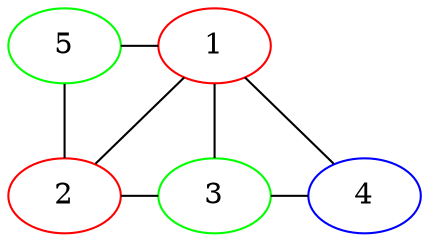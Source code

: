 graph g{
1 [color=red];
2 [color=red];
3 [color=green];
4 [color=blue];
5 [color=green];
 {rank = same; 1 5} 
 {rank = same; 2 3 4} 
1 -- 2 -- 5 -- 1;
1 -- 3;
1 -- 4;
2 -- 3 -- 4;
}
